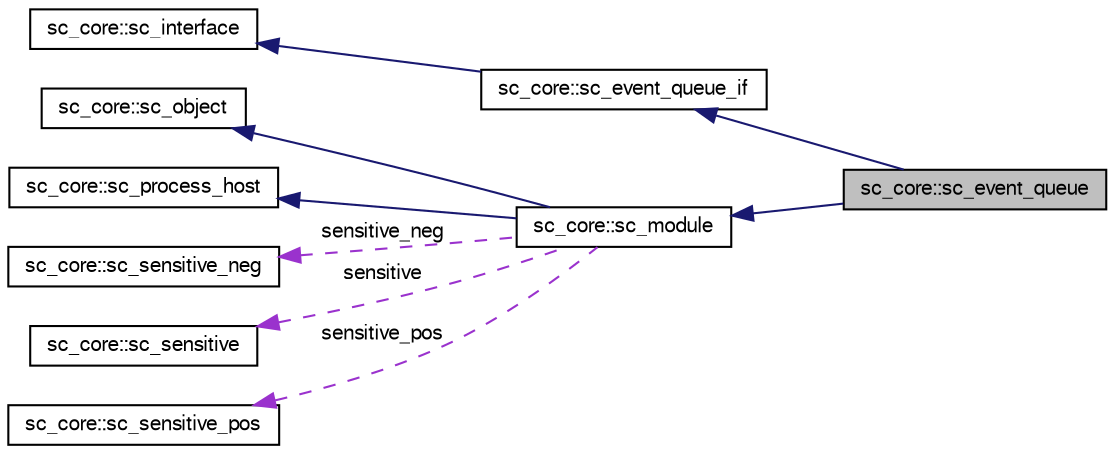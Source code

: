 digraph "sc_core::sc_event_queue"
{
  edge [fontname="FreeSans",fontsize="10",labelfontname="FreeSans",labelfontsize="10"];
  node [fontname="FreeSans",fontsize="10",shape=record];
  rankdir="LR";
  Node6 [label="sc_core::sc_event_queue",height=0.2,width=0.4,color="black", fillcolor="grey75", style="filled", fontcolor="black"];
  Node7 -> Node6 [dir="back",color="midnightblue",fontsize="10",style="solid",fontname="FreeSans"];
  Node7 [label="sc_core::sc_event_queue_if",height=0.2,width=0.4,color="black", fillcolor="white", style="filled",URL="$a01132.html"];
  Node8 -> Node7 [dir="back",color="midnightblue",fontsize="10",style="solid",fontname="FreeSans"];
  Node8 [label="sc_core::sc_interface",height=0.2,width=0.4,color="black", fillcolor="white", style="filled",URL="$a01196.html"];
  Node9 -> Node6 [dir="back",color="midnightblue",fontsize="10",style="solid",fontname="FreeSans"];
  Node9 [label="sc_core::sc_module",height=0.2,width=0.4,color="black", fillcolor="white", style="filled",URL="$a01868.html"];
  Node10 -> Node9 [dir="back",color="midnightblue",fontsize="10",style="solid",fontname="FreeSans"];
  Node10 [label="sc_core::sc_object",height=0.2,width=0.4,color="black", fillcolor="white", style="filled",URL="$a01884.html"];
  Node11 -> Node9 [dir="back",color="midnightblue",fontsize="10",style="solid",fontname="FreeSans"];
  Node11 [label="sc_core::sc_process_host",height=0.2,width=0.4,color="black", fillcolor="white", style="filled",URL="$a01908.html"];
  Node12 -> Node9 [dir="back",color="darkorchid3",fontsize="10",style="dashed",label=" sensitive_neg" ,fontname="FreeSans"];
  Node12 [label="sc_core::sc_sensitive_neg",height=0.2,width=0.4,color="black", fillcolor="white", style="filled",URL="$a01964.html"];
  Node13 -> Node9 [dir="back",color="darkorchid3",fontsize="10",style="dashed",label=" sensitive" ,fontname="FreeSans"];
  Node13 [label="sc_core::sc_sensitive",height=0.2,width=0.4,color="black", fillcolor="white", style="filled",URL="$a01956.html"];
  Node14 -> Node9 [dir="back",color="darkorchid3",fontsize="10",style="dashed",label=" sensitive_pos" ,fontname="FreeSans"];
  Node14 [label="sc_core::sc_sensitive_pos",height=0.2,width=0.4,color="black", fillcolor="white", style="filled",URL="$a01960.html"];
}
